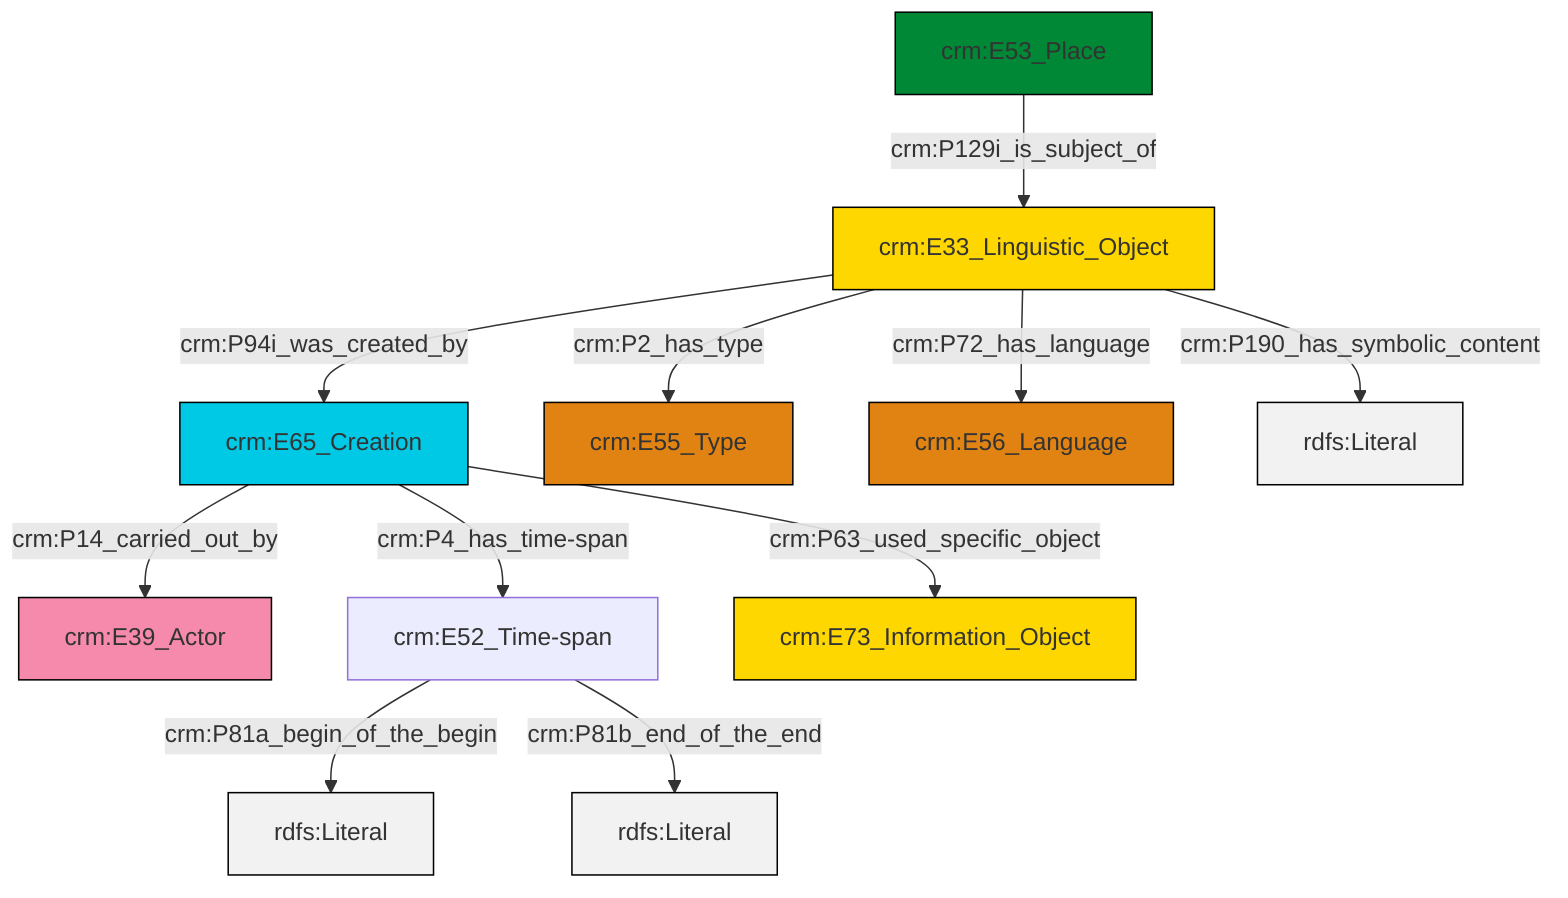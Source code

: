 graph TD
classDef Literal fill:#f2f2f2,stroke:#000000;
classDef CRM_Entity fill:#FFFFFF,stroke:#000000;
classDef Temporal_Entity fill:#00C9E6, stroke:#000000;
classDef Type fill:#E18312, stroke:#000000;
classDef Time-Span fill:#2C9C91, stroke:#000000;
classDef Appellation fill:#FFEB7F, stroke:#000000;
classDef Place fill:#008836, stroke:#000000;
classDef Persistent_Item fill:#B266B2, stroke:#000000;
classDef Conceptual_Object fill:#FFD700, stroke:#000000;
classDef Physical_Thing fill:#D2B48C, stroke:#000000;
classDef Actor fill:#f58aad, stroke:#000000;
classDef PC_Classes fill:#4ce600, stroke:#000000;
classDef Multi fill:#cccccc,stroke:#000000;

4["crm:E33_Linguistic_Object"]:::Conceptual_Object -->|crm:P2_has_type| 5["crm:E55_Type"]:::Type
4["crm:E33_Linguistic_Object"]:::Conceptual_Object -->|crm:P72_has_language| 7["crm:E56_Language"]:::Type
2["crm:E65_Creation"]:::Temporal_Entity -->|crm:P4_has_time-span| 8["crm:E52_Time-span"]:::Default
9["crm:E53_Place"]:::Place -->|crm:P129i_is_subject_of| 4["crm:E33_Linguistic_Object"]:::Conceptual_Object
4["crm:E33_Linguistic_Object"]:::Conceptual_Object -->|crm:P94i_was_created_by| 2["crm:E65_Creation"]:::Temporal_Entity
4["crm:E33_Linguistic_Object"]:::Conceptual_Object -->|crm:P190_has_symbolic_content| 14[rdfs:Literal]:::Literal
2["crm:E65_Creation"]:::Temporal_Entity -->|crm:P63_used_specific_object| 11["crm:E73_Information_Object"]:::Conceptual_Object
8["crm:E52_Time-span"]:::Default -->|crm:P81a_begin_of_the_begin| 15[rdfs:Literal]:::Literal
2["crm:E65_Creation"]:::Temporal_Entity -->|crm:P14_carried_out_by| 0["crm:E39_Actor"]:::Actor
8["crm:E52_Time-span"]:::Default -->|crm:P81b_end_of_the_end| 18[rdfs:Literal]:::Literal